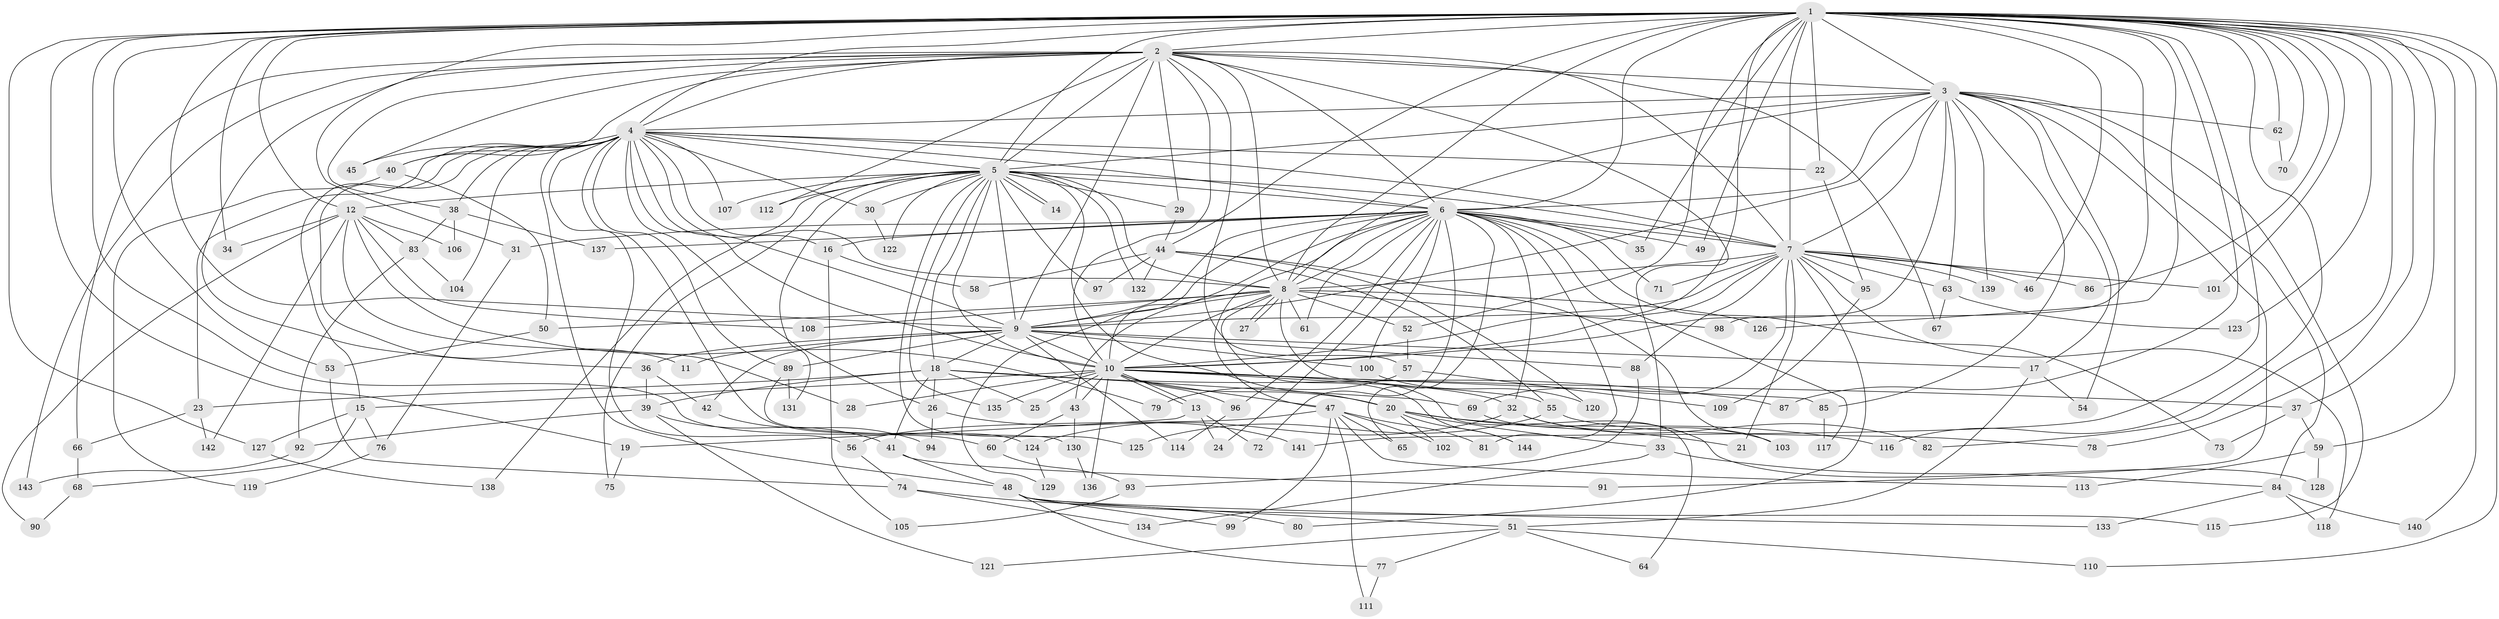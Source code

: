 // Generated by graph-tools (version 1.1) at 2025/10/02/27/25 16:10:58]
// undirected, 144 vertices, 313 edges
graph export_dot {
graph [start="1"]
  node [color=gray90,style=filled];
  1;
  2;
  3;
  4;
  5;
  6;
  7;
  8;
  9;
  10;
  11;
  12;
  13;
  14;
  15;
  16;
  17;
  18;
  19;
  20;
  21;
  22;
  23;
  24;
  25;
  26;
  27;
  28;
  29;
  30;
  31;
  32;
  33;
  34;
  35;
  36;
  37;
  38;
  39;
  40;
  41;
  42;
  43;
  44;
  45;
  46;
  47;
  48;
  49;
  50;
  51;
  52;
  53;
  54;
  55;
  56;
  57;
  58;
  59;
  60;
  61;
  62;
  63;
  64;
  65;
  66;
  67;
  68;
  69;
  70;
  71;
  72;
  73;
  74;
  75;
  76;
  77;
  78;
  79;
  80;
  81;
  82;
  83;
  84;
  85;
  86;
  87;
  88;
  89;
  90;
  91;
  92;
  93;
  94;
  95;
  96;
  97;
  98;
  99;
  100;
  101;
  102;
  103;
  104;
  105;
  106;
  107;
  108;
  109;
  110;
  111;
  112;
  113;
  114;
  115;
  116;
  117;
  118;
  119;
  120;
  121;
  122;
  123;
  124;
  125;
  126;
  127;
  128;
  129;
  130;
  131;
  132;
  133;
  134;
  135;
  136;
  137;
  138;
  139;
  140;
  141;
  142;
  143;
  144;
  1 -- 2;
  1 -- 3;
  1 -- 4;
  1 -- 5;
  1 -- 6;
  1 -- 7;
  1 -- 8;
  1 -- 9;
  1 -- 10;
  1 -- 12;
  1 -- 19;
  1 -- 22;
  1 -- 31;
  1 -- 34;
  1 -- 35;
  1 -- 37;
  1 -- 44;
  1 -- 46;
  1 -- 49;
  1 -- 52;
  1 -- 53;
  1 -- 59;
  1 -- 60;
  1 -- 62;
  1 -- 70;
  1 -- 78;
  1 -- 82;
  1 -- 86;
  1 -- 87;
  1 -- 98;
  1 -- 101;
  1 -- 110;
  1 -- 116;
  1 -- 123;
  1 -- 126;
  1 -- 127;
  1 -- 140;
  1 -- 141;
  2 -- 3;
  2 -- 4;
  2 -- 5;
  2 -- 6;
  2 -- 7;
  2 -- 8;
  2 -- 9;
  2 -- 10;
  2 -- 29;
  2 -- 33;
  2 -- 36;
  2 -- 38;
  2 -- 40;
  2 -- 45;
  2 -- 57;
  2 -- 66;
  2 -- 67;
  2 -- 112;
  2 -- 143;
  3 -- 4;
  3 -- 5;
  3 -- 6;
  3 -- 7;
  3 -- 8;
  3 -- 9;
  3 -- 10;
  3 -- 17;
  3 -- 54;
  3 -- 62;
  3 -- 63;
  3 -- 84;
  3 -- 85;
  3 -- 91;
  3 -- 115;
  3 -- 139;
  4 -- 5;
  4 -- 6;
  4 -- 7;
  4 -- 8;
  4 -- 9;
  4 -- 10;
  4 -- 11;
  4 -- 15;
  4 -- 16;
  4 -- 22;
  4 -- 23;
  4 -- 26;
  4 -- 30;
  4 -- 38;
  4 -- 40;
  4 -- 45;
  4 -- 48;
  4 -- 56;
  4 -- 89;
  4 -- 104;
  4 -- 107;
  4 -- 124;
  5 -- 6;
  5 -- 7;
  5 -- 8;
  5 -- 9;
  5 -- 10;
  5 -- 12;
  5 -- 14;
  5 -- 14;
  5 -- 18;
  5 -- 20;
  5 -- 29;
  5 -- 30;
  5 -- 75;
  5 -- 97;
  5 -- 107;
  5 -- 112;
  5 -- 122;
  5 -- 125;
  5 -- 131;
  5 -- 132;
  5 -- 135;
  5 -- 138;
  6 -- 7;
  6 -- 8;
  6 -- 9;
  6 -- 10;
  6 -- 16;
  6 -- 24;
  6 -- 31;
  6 -- 32;
  6 -- 35;
  6 -- 47;
  6 -- 49;
  6 -- 61;
  6 -- 65;
  6 -- 71;
  6 -- 72;
  6 -- 73;
  6 -- 81;
  6 -- 96;
  6 -- 100;
  6 -- 117;
  6 -- 129;
  6 -- 137;
  7 -- 8;
  7 -- 9;
  7 -- 10;
  7 -- 21;
  7 -- 46;
  7 -- 63;
  7 -- 69;
  7 -- 71;
  7 -- 80;
  7 -- 86;
  7 -- 88;
  7 -- 95;
  7 -- 101;
  7 -- 118;
  7 -- 139;
  8 -- 9;
  8 -- 10;
  8 -- 27;
  8 -- 27;
  8 -- 43;
  8 -- 50;
  8 -- 52;
  8 -- 61;
  8 -- 64;
  8 -- 98;
  8 -- 108;
  8 -- 126;
  8 -- 144;
  9 -- 10;
  9 -- 11;
  9 -- 17;
  9 -- 18;
  9 -- 36;
  9 -- 42;
  9 -- 88;
  9 -- 89;
  9 -- 100;
  9 -- 114;
  10 -- 13;
  10 -- 13;
  10 -- 15;
  10 -- 20;
  10 -- 25;
  10 -- 28;
  10 -- 32;
  10 -- 37;
  10 -- 43;
  10 -- 47;
  10 -- 55;
  10 -- 85;
  10 -- 96;
  10 -- 135;
  10 -- 136;
  12 -- 28;
  12 -- 34;
  12 -- 79;
  12 -- 83;
  12 -- 90;
  12 -- 106;
  12 -- 108;
  12 -- 142;
  13 -- 19;
  13 -- 24;
  13 -- 72;
  15 -- 68;
  15 -- 76;
  15 -- 127;
  16 -- 58;
  16 -- 105;
  17 -- 51;
  17 -- 54;
  18 -- 23;
  18 -- 25;
  18 -- 26;
  18 -- 39;
  18 -- 41;
  18 -- 69;
  18 -- 87;
  19 -- 75;
  20 -- 21;
  20 -- 33;
  20 -- 102;
  20 -- 116;
  20 -- 144;
  22 -- 95;
  23 -- 66;
  23 -- 142;
  26 -- 94;
  26 -- 141;
  29 -- 44;
  30 -- 122;
  31 -- 76;
  32 -- 82;
  32 -- 103;
  32 -- 124;
  33 -- 84;
  33 -- 134;
  36 -- 39;
  36 -- 42;
  37 -- 59;
  37 -- 73;
  38 -- 83;
  38 -- 106;
  38 -- 137;
  39 -- 41;
  39 -- 92;
  39 -- 121;
  40 -- 50;
  40 -- 119;
  41 -- 48;
  41 -- 91;
  42 -- 94;
  43 -- 60;
  43 -- 130;
  44 -- 55;
  44 -- 58;
  44 -- 97;
  44 -- 103;
  44 -- 120;
  44 -- 132;
  47 -- 56;
  47 -- 65;
  47 -- 81;
  47 -- 99;
  47 -- 102;
  47 -- 111;
  47 -- 113;
  48 -- 51;
  48 -- 77;
  48 -- 99;
  48 -- 115;
  48 -- 133;
  50 -- 53;
  51 -- 64;
  51 -- 77;
  51 -- 110;
  51 -- 121;
  52 -- 57;
  53 -- 74;
  55 -- 78;
  55 -- 125;
  56 -- 74;
  57 -- 79;
  57 -- 109;
  59 -- 113;
  59 -- 128;
  60 -- 93;
  62 -- 70;
  63 -- 67;
  63 -- 123;
  66 -- 68;
  68 -- 90;
  69 -- 128;
  74 -- 80;
  74 -- 134;
  76 -- 119;
  77 -- 111;
  83 -- 92;
  83 -- 104;
  84 -- 118;
  84 -- 133;
  84 -- 140;
  85 -- 117;
  88 -- 93;
  89 -- 130;
  89 -- 131;
  92 -- 143;
  93 -- 105;
  95 -- 109;
  96 -- 114;
  100 -- 120;
  124 -- 129;
  127 -- 138;
  130 -- 136;
}
